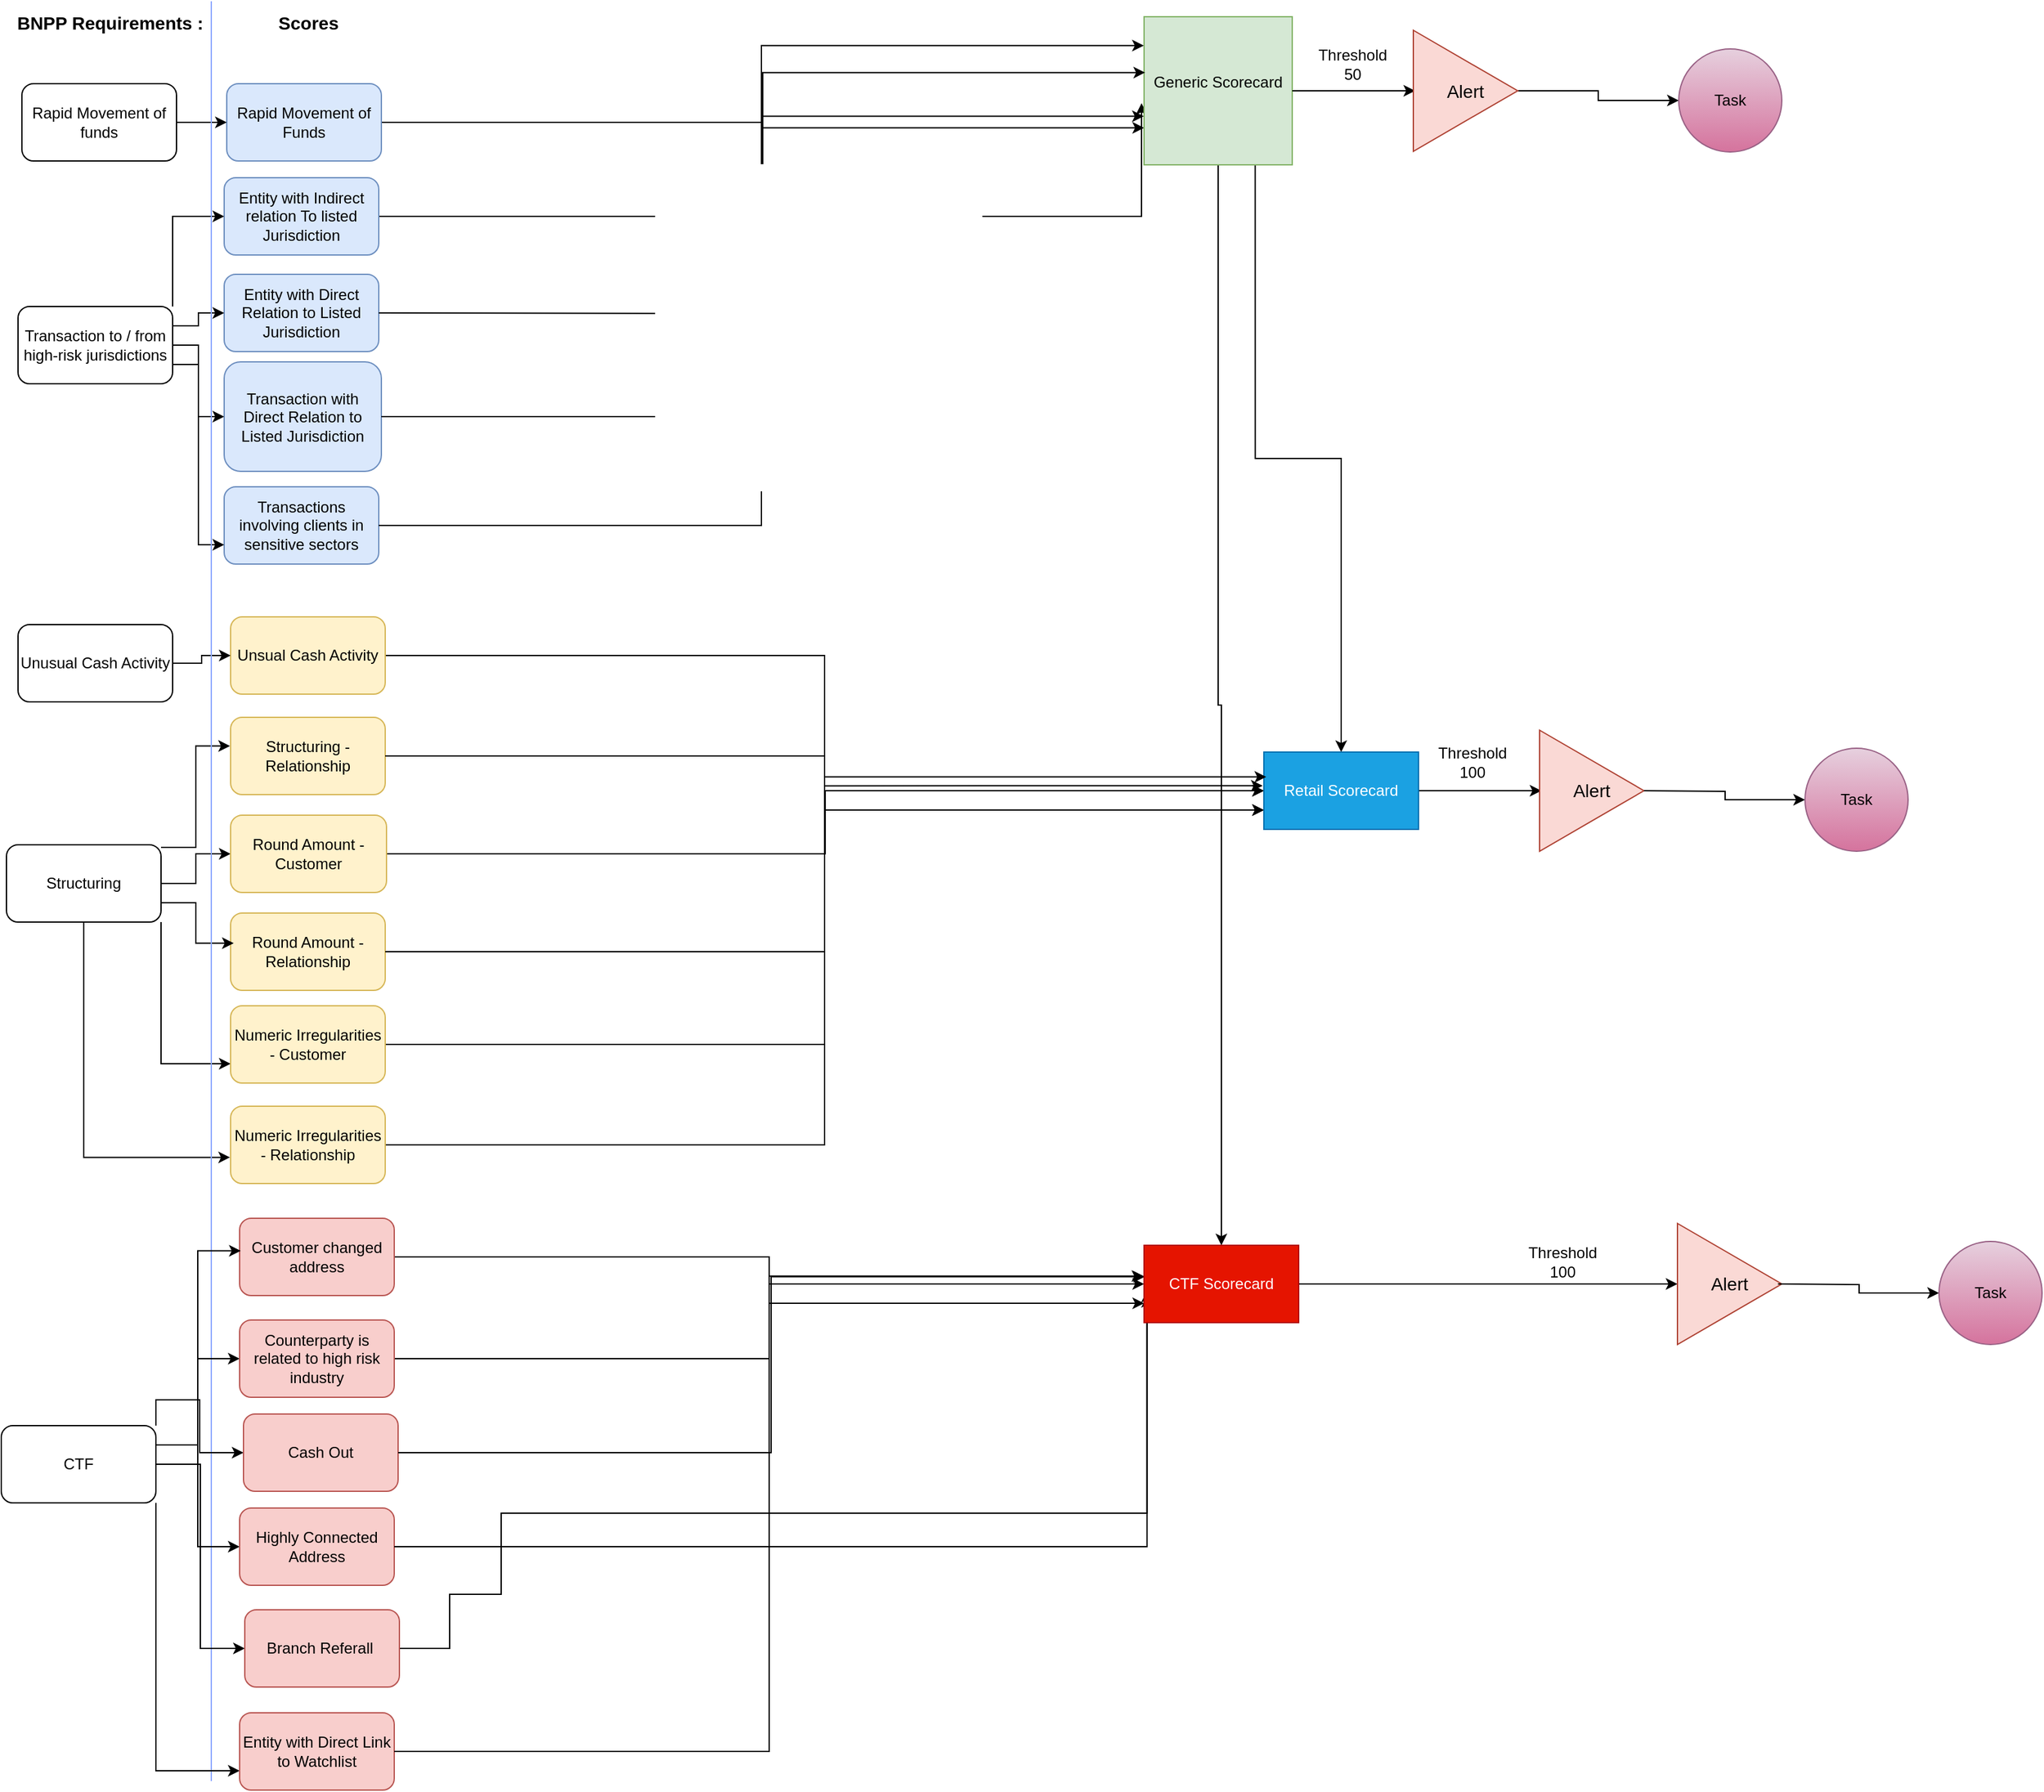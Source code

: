<mxfile version="22.1.19" type="github">
  <diagram name="Page-1" id="qW_F1XXq9CwrggD60HiP">
    <mxGraphModel dx="3267" dy="1292" grid="0" gridSize="10" guides="1" tooltips="1" connect="1" arrows="1" fold="1" page="1" pageScale="1" pageWidth="827" pageHeight="1169" math="0" shadow="0">
      <root>
        <mxCell id="0" />
        <mxCell id="1" parent="0" />
        <mxCell id="mWCD5HpuR10m7oxnyKSS-36" style="edgeStyle=orthogonalEdgeStyle;rounded=0;orthogonalLoop=1;jettySize=auto;html=1;exitX=1;exitY=0.5;exitDx=0;exitDy=0;" edge="1" parent="1" source="mWCD5HpuR10m7oxnyKSS-7" target="mWCD5HpuR10m7oxnyKSS-31">
          <mxGeometry relative="1" as="geometry" />
        </mxCell>
        <mxCell id="mWCD5HpuR10m7oxnyKSS-38" style="edgeStyle=orthogonalEdgeStyle;rounded=0;orthogonalLoop=1;jettySize=auto;html=1;exitX=1;exitY=1;exitDx=0;exitDy=0;entryX=0;entryY=0.75;entryDx=0;entryDy=0;" edge="1" parent="1" source="mWCD5HpuR10m7oxnyKSS-7" target="mWCD5HpuR10m7oxnyKSS-33">
          <mxGeometry relative="1" as="geometry" />
        </mxCell>
        <mxCell id="mWCD5HpuR10m7oxnyKSS-7" value="Structuring" style="rounded=1;whiteSpace=wrap;html=1;" vertex="1" parent="1">
          <mxGeometry x="-9" y="692" width="120" height="60" as="geometry" />
        </mxCell>
        <mxCell id="mWCD5HpuR10m7oxnyKSS-24" style="edgeStyle=orthogonalEdgeStyle;rounded=0;orthogonalLoop=1;jettySize=auto;html=1;exitX=1;exitY=0.5;exitDx=0;exitDy=0;entryX=0;entryY=0.75;entryDx=0;entryDy=0;" edge="1" parent="1" source="mWCD5HpuR10m7oxnyKSS-1" target="mWCD5HpuR10m7oxnyKSS-23">
          <mxGeometry relative="1" as="geometry" />
        </mxCell>
        <mxCell id="mWCD5HpuR10m7oxnyKSS-1" value="Rapid Movement of Funds" style="rounded=1;whiteSpace=wrap;html=1;fillColor=#dae8fc;strokeColor=#6c8ebf;" vertex="1" parent="1">
          <mxGeometry x="162" y="101" width="120" height="60" as="geometry" />
        </mxCell>
        <mxCell id="mWCD5HpuR10m7oxnyKSS-25" style="edgeStyle=orthogonalEdgeStyle;rounded=0;orthogonalLoop=1;jettySize=auto;html=1;exitX=1;exitY=0.5;exitDx=0;exitDy=0;entryX=-0.017;entryY=0.584;entryDx=0;entryDy=0;entryPerimeter=0;" edge="1" parent="1" source="mWCD5HpuR10m7oxnyKSS-2" target="mWCD5HpuR10m7oxnyKSS-23">
          <mxGeometry relative="1" as="geometry" />
        </mxCell>
        <mxCell id="mWCD5HpuR10m7oxnyKSS-2" value="Entity with Indirect relation To listed Jurisdiction" style="rounded=1;whiteSpace=wrap;html=1;fillColor=#dae8fc;strokeColor=#6c8ebf;" vertex="1" parent="1">
          <mxGeometry x="160" y="174" width="120" height="60" as="geometry" />
        </mxCell>
        <mxCell id="mWCD5HpuR10m7oxnyKSS-3" value="Entity with Direct Relation to Listed Jurisdiction" style="rounded=1;whiteSpace=wrap;html=1;fillColor=#dae8fc;strokeColor=#6c8ebf;" vertex="1" parent="1">
          <mxGeometry x="160" y="249" width="120" height="60" as="geometry" />
        </mxCell>
        <mxCell id="mWCD5HpuR10m7oxnyKSS-4" value="Transactions involving clients in sensitive sectors" style="rounded=1;whiteSpace=wrap;html=1;fillColor=#dae8fc;strokeColor=#6c8ebf;" vertex="1" parent="1">
          <mxGeometry x="160" y="414" width="120" height="60" as="geometry" />
        </mxCell>
        <mxCell id="mWCD5HpuR10m7oxnyKSS-5" value="Transaction with Direct Relation to Listed Jurisdiction" style="rounded=1;whiteSpace=wrap;html=1;fillColor=#dae8fc;strokeColor=#6c8ebf;" vertex="1" parent="1">
          <mxGeometry x="160" y="317" width="122" height="85" as="geometry" />
        </mxCell>
        <mxCell id="mWCD5HpuR10m7oxnyKSS-94" style="edgeStyle=orthogonalEdgeStyle;rounded=0;orthogonalLoop=1;jettySize=auto;html=1;exitX=0.75;exitY=1;exitDx=0;exitDy=0;" edge="1" parent="1" source="mWCD5HpuR10m7oxnyKSS-23" target="mWCD5HpuR10m7oxnyKSS-48">
          <mxGeometry relative="1" as="geometry" />
        </mxCell>
        <mxCell id="mWCD5HpuR10m7oxnyKSS-95" style="edgeStyle=orthogonalEdgeStyle;rounded=0;orthogonalLoop=1;jettySize=auto;html=1;exitX=0.5;exitY=1;exitDx=0;exitDy=0;" edge="1" parent="1" source="mWCD5HpuR10m7oxnyKSS-23" target="mWCD5HpuR10m7oxnyKSS-72">
          <mxGeometry relative="1" as="geometry" />
        </mxCell>
        <mxCell id="mWCD5HpuR10m7oxnyKSS-23" value="Generic Scorecard&lt;br&gt;&lt;br&gt;" style="whiteSpace=wrap;html=1;aspect=fixed;fillColor=#d5e8d4;strokeColor=#82b366;" vertex="1" parent="1">
          <mxGeometry x="874" y="49" width="115" height="115" as="geometry" />
        </mxCell>
        <mxCell id="mWCD5HpuR10m7oxnyKSS-26" style="edgeStyle=orthogonalEdgeStyle;rounded=0;orthogonalLoop=1;jettySize=auto;html=1;entryX=-0.002;entryY=0.672;entryDx=0;entryDy=0;entryPerimeter=0;" edge="1" parent="1" target="mWCD5HpuR10m7oxnyKSS-23">
          <mxGeometry relative="1" as="geometry">
            <mxPoint x="280" y="279" as="sourcePoint" />
          </mxGeometry>
        </mxCell>
        <mxCell id="mWCD5HpuR10m7oxnyKSS-27" style="edgeStyle=orthogonalEdgeStyle;rounded=0;orthogonalLoop=1;jettySize=auto;html=1;entryX=0.007;entryY=0.377;entryDx=0;entryDy=0;entryPerimeter=0;" edge="1" parent="1" source="mWCD5HpuR10m7oxnyKSS-5" target="mWCD5HpuR10m7oxnyKSS-23">
          <mxGeometry relative="1" as="geometry" />
        </mxCell>
        <mxCell id="mWCD5HpuR10m7oxnyKSS-28" style="edgeStyle=orthogonalEdgeStyle;rounded=0;orthogonalLoop=1;jettySize=auto;html=1;entryX=-0.002;entryY=0.195;entryDx=0;entryDy=0;entryPerimeter=0;" edge="1" parent="1" source="mWCD5HpuR10m7oxnyKSS-4" target="mWCD5HpuR10m7oxnyKSS-23">
          <mxGeometry relative="1" as="geometry" />
        </mxCell>
        <mxCell id="mWCD5HpuR10m7oxnyKSS-53" style="edgeStyle=orthogonalEdgeStyle;rounded=0;orthogonalLoop=1;jettySize=auto;html=1;exitX=1;exitY=0.5;exitDx=0;exitDy=0;entryX=0;entryY=0.75;entryDx=0;entryDy=0;" edge="1" parent="1" source="mWCD5HpuR10m7oxnyKSS-29" target="mWCD5HpuR10m7oxnyKSS-48">
          <mxGeometry relative="1" as="geometry" />
        </mxCell>
        <mxCell id="mWCD5HpuR10m7oxnyKSS-29" value="Unsual Cash Activity" style="rounded=1;whiteSpace=wrap;html=1;fillColor=#fff2cc;strokeColor=#d6b656;" vertex="1" parent="1">
          <mxGeometry x="165" y="515" width="120" height="60" as="geometry" />
        </mxCell>
        <mxCell id="mWCD5HpuR10m7oxnyKSS-30" value="Structuring - Relationship" style="rounded=1;whiteSpace=wrap;html=1;fillColor=#fff2cc;strokeColor=#d6b656;" vertex="1" parent="1">
          <mxGeometry x="165" y="593" width="120" height="60" as="geometry" />
        </mxCell>
        <mxCell id="mWCD5HpuR10m7oxnyKSS-49" style="edgeStyle=orthogonalEdgeStyle;rounded=0;orthogonalLoop=1;jettySize=auto;html=1;entryX=0;entryY=0.5;entryDx=0;entryDy=0;" edge="1" parent="1" source="mWCD5HpuR10m7oxnyKSS-31" target="mWCD5HpuR10m7oxnyKSS-48">
          <mxGeometry relative="1" as="geometry" />
        </mxCell>
        <mxCell id="mWCD5HpuR10m7oxnyKSS-31" value="Round Amount - Customer" style="rounded=1;whiteSpace=wrap;html=1;fillColor=#fff2cc;strokeColor=#d6b656;" vertex="1" parent="1">
          <mxGeometry x="165" y="669" width="121" height="60" as="geometry" />
        </mxCell>
        <mxCell id="mWCD5HpuR10m7oxnyKSS-32" value="Round Amount - Relationship" style="rounded=1;whiteSpace=wrap;html=1;fillColor=#fff2cc;strokeColor=#d6b656;" vertex="1" parent="1">
          <mxGeometry x="165" y="745" width="120" height="60" as="geometry" />
        </mxCell>
        <mxCell id="mWCD5HpuR10m7oxnyKSS-50" style="edgeStyle=orthogonalEdgeStyle;rounded=0;orthogonalLoop=1;jettySize=auto;html=1;entryX=0;entryY=0.5;entryDx=0;entryDy=0;" edge="1" parent="1" source="mWCD5HpuR10m7oxnyKSS-33" target="mWCD5HpuR10m7oxnyKSS-48">
          <mxGeometry relative="1" as="geometry" />
        </mxCell>
        <mxCell id="mWCD5HpuR10m7oxnyKSS-33" value="Numeric Irregularities - Customer" style="rounded=1;whiteSpace=wrap;html=1;fillColor=#fff2cc;strokeColor=#d6b656;" vertex="1" parent="1">
          <mxGeometry x="165" y="817" width="120" height="60" as="geometry" />
        </mxCell>
        <mxCell id="mWCD5HpuR10m7oxnyKSS-83" style="edgeStyle=orthogonalEdgeStyle;rounded=0;orthogonalLoop=1;jettySize=auto;html=1;entryX=0;entryY=0.75;entryDx=0;entryDy=0;" edge="1" parent="1" source="mWCD5HpuR10m7oxnyKSS-34" target="mWCD5HpuR10m7oxnyKSS-48">
          <mxGeometry relative="1" as="geometry" />
        </mxCell>
        <mxCell id="mWCD5HpuR10m7oxnyKSS-34" value="Numeric Irregularities - Relationship" style="rounded=1;whiteSpace=wrap;html=1;fillColor=#fff2cc;strokeColor=#d6b656;" vertex="1" parent="1">
          <mxGeometry x="165" y="895" width="120" height="60" as="geometry" />
        </mxCell>
        <mxCell id="mWCD5HpuR10m7oxnyKSS-35" style="edgeStyle=orthogonalEdgeStyle;rounded=0;orthogonalLoop=1;jettySize=auto;html=1;entryX=-0.004;entryY=0.371;entryDx=0;entryDy=0;entryPerimeter=0;" edge="1" parent="1" source="mWCD5HpuR10m7oxnyKSS-7" target="mWCD5HpuR10m7oxnyKSS-30">
          <mxGeometry relative="1" as="geometry">
            <Array as="points">
              <mxPoint x="138" y="694" />
              <mxPoint x="138" y="615" />
            </Array>
          </mxGeometry>
        </mxCell>
        <mxCell id="mWCD5HpuR10m7oxnyKSS-37" style="edgeStyle=orthogonalEdgeStyle;rounded=0;orthogonalLoop=1;jettySize=auto;html=1;exitX=1;exitY=0.75;exitDx=0;exitDy=0;entryX=0.02;entryY=0.39;entryDx=0;entryDy=0;entryPerimeter=0;" edge="1" parent="1" source="mWCD5HpuR10m7oxnyKSS-7" target="mWCD5HpuR10m7oxnyKSS-32">
          <mxGeometry relative="1" as="geometry" />
        </mxCell>
        <mxCell id="mWCD5HpuR10m7oxnyKSS-39" style="edgeStyle=orthogonalEdgeStyle;rounded=0;orthogonalLoop=1;jettySize=auto;html=1;exitX=0.5;exitY=1;exitDx=0;exitDy=0;entryX=-0.004;entryY=0.662;entryDx=0;entryDy=0;entryPerimeter=0;" edge="1" parent="1" source="mWCD5HpuR10m7oxnyKSS-7" target="mWCD5HpuR10m7oxnyKSS-34">
          <mxGeometry relative="1" as="geometry" />
        </mxCell>
        <mxCell id="mWCD5HpuR10m7oxnyKSS-41" style="edgeStyle=orthogonalEdgeStyle;rounded=0;orthogonalLoop=1;jettySize=auto;html=1;" edge="1" parent="1" source="mWCD5HpuR10m7oxnyKSS-40" target="mWCD5HpuR10m7oxnyKSS-29">
          <mxGeometry relative="1" as="geometry" />
        </mxCell>
        <mxCell id="mWCD5HpuR10m7oxnyKSS-40" value="Unusual Cash Activity" style="rounded=1;whiteSpace=wrap;html=1;" vertex="1" parent="1">
          <mxGeometry y="521" width="120" height="60" as="geometry" />
        </mxCell>
        <mxCell id="mWCD5HpuR10m7oxnyKSS-114" style="edgeStyle=orthogonalEdgeStyle;rounded=0;orthogonalLoop=1;jettySize=auto;html=1;exitX=1;exitY=0.5;exitDx=0;exitDy=0;entryX=0;entryY=0.5;entryDx=0;entryDy=0;" edge="1" parent="1" source="mWCD5HpuR10m7oxnyKSS-42" target="mWCD5HpuR10m7oxnyKSS-1">
          <mxGeometry relative="1" as="geometry" />
        </mxCell>
        <mxCell id="mWCD5HpuR10m7oxnyKSS-42" value="Rapid Movement of funds" style="rounded=1;whiteSpace=wrap;html=1;" vertex="1" parent="1">
          <mxGeometry x="3" y="101" width="120" height="60" as="geometry" />
        </mxCell>
        <mxCell id="mWCD5HpuR10m7oxnyKSS-44" style="edgeStyle=orthogonalEdgeStyle;rounded=0;orthogonalLoop=1;jettySize=auto;html=1;entryX=0;entryY=0.5;entryDx=0;entryDy=0;exitX=1;exitY=0;exitDx=0;exitDy=0;" edge="1" parent="1" source="mWCD5HpuR10m7oxnyKSS-43" target="mWCD5HpuR10m7oxnyKSS-2">
          <mxGeometry relative="1" as="geometry" />
        </mxCell>
        <mxCell id="mWCD5HpuR10m7oxnyKSS-45" style="edgeStyle=orthogonalEdgeStyle;rounded=0;orthogonalLoop=1;jettySize=auto;html=1;exitX=1;exitY=0.25;exitDx=0;exitDy=0;" edge="1" parent="1" source="mWCD5HpuR10m7oxnyKSS-43" target="mWCD5HpuR10m7oxnyKSS-3">
          <mxGeometry relative="1" as="geometry" />
        </mxCell>
        <mxCell id="mWCD5HpuR10m7oxnyKSS-46" style="edgeStyle=orthogonalEdgeStyle;rounded=0;orthogonalLoop=1;jettySize=auto;html=1;" edge="1" parent="1" source="mWCD5HpuR10m7oxnyKSS-43" target="mWCD5HpuR10m7oxnyKSS-5">
          <mxGeometry relative="1" as="geometry" />
        </mxCell>
        <mxCell id="mWCD5HpuR10m7oxnyKSS-47" style="edgeStyle=orthogonalEdgeStyle;rounded=0;orthogonalLoop=1;jettySize=auto;html=1;exitX=1;exitY=0.75;exitDx=0;exitDy=0;entryX=0;entryY=0.75;entryDx=0;entryDy=0;" edge="1" parent="1" source="mWCD5HpuR10m7oxnyKSS-43" target="mWCD5HpuR10m7oxnyKSS-4">
          <mxGeometry relative="1" as="geometry" />
        </mxCell>
        <mxCell id="mWCD5HpuR10m7oxnyKSS-43" value="Transaction to / from high-risk jurisdictions" style="rounded=1;whiteSpace=wrap;html=1;" vertex="1" parent="1">
          <mxGeometry y="274" width="120" height="60" as="geometry" />
        </mxCell>
        <mxCell id="mWCD5HpuR10m7oxnyKSS-96" style="edgeStyle=orthogonalEdgeStyle;rounded=0;orthogonalLoop=1;jettySize=auto;html=1;" edge="1" parent="1" source="mWCD5HpuR10m7oxnyKSS-48">
          <mxGeometry relative="1" as="geometry">
            <mxPoint x="1182.412" y="650" as="targetPoint" />
          </mxGeometry>
        </mxCell>
        <mxCell id="mWCD5HpuR10m7oxnyKSS-48" value="Retail Scorecard" style="rounded=0;whiteSpace=wrap;html=1;fillColor=#1ba1e2;strokeColor=#006EAF;fontColor=#ffffff;" vertex="1" parent="1">
          <mxGeometry x="967" y="620" width="120" height="60" as="geometry" />
        </mxCell>
        <mxCell id="mWCD5HpuR10m7oxnyKSS-51" style="edgeStyle=orthogonalEdgeStyle;rounded=0;orthogonalLoop=1;jettySize=auto;html=1;entryX=-0.008;entryY=0.436;entryDx=0;entryDy=0;entryPerimeter=0;" edge="1" parent="1" source="mWCD5HpuR10m7oxnyKSS-32" target="mWCD5HpuR10m7oxnyKSS-48">
          <mxGeometry relative="1" as="geometry" />
        </mxCell>
        <mxCell id="mWCD5HpuR10m7oxnyKSS-52" style="edgeStyle=orthogonalEdgeStyle;rounded=0;orthogonalLoop=1;jettySize=auto;html=1;exitX=1;exitY=0.5;exitDx=0;exitDy=0;entryX=0.015;entryY=0.321;entryDx=0;entryDy=0;entryPerimeter=0;" edge="1" parent="1" source="mWCD5HpuR10m7oxnyKSS-30" target="mWCD5HpuR10m7oxnyKSS-48">
          <mxGeometry relative="1" as="geometry" />
        </mxCell>
        <mxCell id="mWCD5HpuR10m7oxnyKSS-55" value="&lt;font style=&quot;font-size: 14px;&quot;&gt;&lt;b&gt;BNPP Requirements :&amp;nbsp;&lt;/b&gt;&lt;/font&gt;" style="text;html=1;align=center;verticalAlign=middle;resizable=0;points=[];autosize=1;strokeColor=none;fillColor=none;" vertex="1" parent="1">
          <mxGeometry x="-10" y="39" width="166" height="29" as="geometry" />
        </mxCell>
        <mxCell id="mWCD5HpuR10m7oxnyKSS-56" value="" style="endArrow=none;html=1;rounded=0;strokeColor=#8CA7FF;" edge="1" parent="1">
          <mxGeometry width="50" height="50" relative="1" as="geometry">
            <mxPoint x="150" y="1419" as="sourcePoint" />
            <mxPoint x="150" y="37" as="targetPoint" />
          </mxGeometry>
        </mxCell>
        <mxCell id="mWCD5HpuR10m7oxnyKSS-66" style="edgeStyle=orthogonalEdgeStyle;rounded=0;orthogonalLoop=1;jettySize=auto;html=1;exitX=1;exitY=0.25;exitDx=0;exitDy=0;entryX=0;entryY=0.5;entryDx=0;entryDy=0;" edge="1" parent="1" source="mWCD5HpuR10m7oxnyKSS-57" target="mWCD5HpuR10m7oxnyKSS-59">
          <mxGeometry relative="1" as="geometry" />
        </mxCell>
        <mxCell id="mWCD5HpuR10m7oxnyKSS-67" style="edgeStyle=orthogonalEdgeStyle;rounded=0;orthogonalLoop=1;jettySize=auto;html=1;entryX=0;entryY=0.5;entryDx=0;entryDy=0;" edge="1" parent="1" source="mWCD5HpuR10m7oxnyKSS-57" target="mWCD5HpuR10m7oxnyKSS-62">
          <mxGeometry relative="1" as="geometry" />
        </mxCell>
        <mxCell id="mWCD5HpuR10m7oxnyKSS-69" style="edgeStyle=orthogonalEdgeStyle;rounded=0;orthogonalLoop=1;jettySize=auto;html=1;exitX=1;exitY=0;exitDx=0;exitDy=0;entryX=0;entryY=0.5;entryDx=0;entryDy=0;" edge="1" parent="1" source="mWCD5HpuR10m7oxnyKSS-57" target="mWCD5HpuR10m7oxnyKSS-60">
          <mxGeometry relative="1" as="geometry" />
        </mxCell>
        <mxCell id="mWCD5HpuR10m7oxnyKSS-70" style="edgeStyle=orthogonalEdgeStyle;rounded=0;orthogonalLoop=1;jettySize=auto;html=1;exitX=1;exitY=1;exitDx=0;exitDy=0;entryX=0;entryY=0.75;entryDx=0;entryDy=0;" edge="1" parent="1" source="mWCD5HpuR10m7oxnyKSS-57" target="mWCD5HpuR10m7oxnyKSS-63">
          <mxGeometry relative="1" as="geometry" />
        </mxCell>
        <mxCell id="mWCD5HpuR10m7oxnyKSS-115" style="edgeStyle=orthogonalEdgeStyle;rounded=0;orthogonalLoop=1;jettySize=auto;html=1;entryX=0;entryY=0.5;entryDx=0;entryDy=0;" edge="1" parent="1" source="mWCD5HpuR10m7oxnyKSS-57" target="mWCD5HpuR10m7oxnyKSS-61">
          <mxGeometry relative="1" as="geometry" />
        </mxCell>
        <mxCell id="mWCD5HpuR10m7oxnyKSS-57" value="CTF" style="rounded=1;whiteSpace=wrap;html=1;" vertex="1" parent="1">
          <mxGeometry x="-13" y="1143" width="120" height="60" as="geometry" />
        </mxCell>
        <mxCell id="mWCD5HpuR10m7oxnyKSS-73" style="edgeStyle=orthogonalEdgeStyle;rounded=0;orthogonalLoop=1;jettySize=auto;html=1;entryX=0;entryY=0.5;entryDx=0;entryDy=0;" edge="1" parent="1" source="mWCD5HpuR10m7oxnyKSS-58" target="mWCD5HpuR10m7oxnyKSS-72">
          <mxGeometry relative="1" as="geometry" />
        </mxCell>
        <mxCell id="mWCD5HpuR10m7oxnyKSS-58" value="Customer changed address" style="rounded=1;whiteSpace=wrap;html=1;fillColor=#f8cecc;strokeColor=#b85450;" vertex="1" parent="1">
          <mxGeometry x="172" y="982" width="120" height="60" as="geometry" />
        </mxCell>
        <mxCell id="mWCD5HpuR10m7oxnyKSS-74" style="edgeStyle=orthogonalEdgeStyle;rounded=0;orthogonalLoop=1;jettySize=auto;html=1;entryX=0;entryY=0.75;entryDx=0;entryDy=0;" edge="1" parent="1" source="mWCD5HpuR10m7oxnyKSS-59" target="mWCD5HpuR10m7oxnyKSS-72">
          <mxGeometry relative="1" as="geometry" />
        </mxCell>
        <mxCell id="mWCD5HpuR10m7oxnyKSS-59" value="Counterparty is related to high risk industry" style="rounded=1;whiteSpace=wrap;html=1;fillColor=#f8cecc;strokeColor=#b85450;" vertex="1" parent="1">
          <mxGeometry x="172" y="1061" width="120" height="60" as="geometry" />
        </mxCell>
        <mxCell id="mWCD5HpuR10m7oxnyKSS-60" value="Cash Out" style="rounded=1;whiteSpace=wrap;html=1;fillColor=#f8cecc;strokeColor=#b85450;" vertex="1" parent="1">
          <mxGeometry x="175" y="1134" width="120" height="60" as="geometry" />
        </mxCell>
        <mxCell id="mWCD5HpuR10m7oxnyKSS-61" value="Highly Connected Address" style="rounded=1;whiteSpace=wrap;html=1;fillColor=#f8cecc;strokeColor=#b85450;" vertex="1" parent="1">
          <mxGeometry x="172" y="1207" width="120" height="60" as="geometry" />
        </mxCell>
        <mxCell id="mWCD5HpuR10m7oxnyKSS-78" value="" style="edgeStyle=orthogonalEdgeStyle;rounded=0;orthogonalLoop=1;jettySize=auto;html=1;entryX=0.019;entryY=0.655;entryDx=0;entryDy=0;entryPerimeter=0;" edge="1" parent="1" source="mWCD5HpuR10m7oxnyKSS-62" target="mWCD5HpuR10m7oxnyKSS-72">
          <mxGeometry relative="1" as="geometry">
            <mxPoint x="375" y="1298.029" as="targetPoint" />
            <Array as="points">
              <mxPoint x="335" y="1316" />
              <mxPoint x="335" y="1274" />
              <mxPoint x="375" y="1274" />
              <mxPoint x="375" y="1211" />
            </Array>
          </mxGeometry>
        </mxCell>
        <mxCell id="mWCD5HpuR10m7oxnyKSS-62" value="Branch Referall&amp;nbsp;" style="rounded=1;whiteSpace=wrap;html=1;fillColor=#f8cecc;strokeColor=#b85450;" vertex="1" parent="1">
          <mxGeometry x="176" y="1286" width="120" height="60" as="geometry" />
        </mxCell>
        <mxCell id="mWCD5HpuR10m7oxnyKSS-63" value="Entity with Direct Link to Watchlist" style="rounded=1;whiteSpace=wrap;html=1;fillColor=#f8cecc;strokeColor=#b85450;" vertex="1" parent="1">
          <mxGeometry x="172" y="1366" width="120" height="60" as="geometry" />
        </mxCell>
        <mxCell id="mWCD5HpuR10m7oxnyKSS-65" style="edgeStyle=orthogonalEdgeStyle;rounded=0;orthogonalLoop=1;jettySize=auto;html=1;entryX=0.007;entryY=0.421;entryDx=0;entryDy=0;entryPerimeter=0;" edge="1" parent="1" source="mWCD5HpuR10m7oxnyKSS-57" target="mWCD5HpuR10m7oxnyKSS-58">
          <mxGeometry relative="1" as="geometry" />
        </mxCell>
        <mxCell id="mWCD5HpuR10m7oxnyKSS-75" style="edgeStyle=orthogonalEdgeStyle;rounded=0;orthogonalLoop=1;jettySize=auto;html=1;exitX=1;exitY=0.5;exitDx=0;exitDy=0;entryX=0.005;entryY=0.407;entryDx=0;entryDy=0;entryPerimeter=0;" edge="1" parent="1" source="mWCD5HpuR10m7oxnyKSS-60" target="mWCD5HpuR10m7oxnyKSS-72">
          <mxGeometry relative="1" as="geometry" />
        </mxCell>
        <mxCell id="mWCD5HpuR10m7oxnyKSS-76" style="edgeStyle=orthogonalEdgeStyle;rounded=0;orthogonalLoop=1;jettySize=auto;html=1;entryX=0.019;entryY=0.588;entryDx=0;entryDy=0;entryPerimeter=0;" edge="1" parent="1" source="mWCD5HpuR10m7oxnyKSS-61" target="mWCD5HpuR10m7oxnyKSS-72">
          <mxGeometry relative="1" as="geometry" />
        </mxCell>
        <mxCell id="mWCD5HpuR10m7oxnyKSS-79" style="edgeStyle=orthogonalEdgeStyle;rounded=0;orthogonalLoop=1;jettySize=auto;html=1;entryX=-0.005;entryY=0.398;entryDx=0;entryDy=0;entryPerimeter=0;" edge="1" parent="1" source="mWCD5HpuR10m7oxnyKSS-63" target="mWCD5HpuR10m7oxnyKSS-72">
          <mxGeometry relative="1" as="geometry" />
        </mxCell>
        <mxCell id="mWCD5HpuR10m7oxnyKSS-81" value="&lt;font style=&quot;font-size: 14px;&quot;&gt;&lt;b&gt;Scores&lt;/b&gt;&lt;/font&gt;" style="text;html=1;align=center;verticalAlign=middle;resizable=0;points=[];autosize=1;strokeColor=none;fillColor=none;" vertex="1" parent="1">
          <mxGeometry x="192.5" y="39" width="65" height="29" as="geometry" />
        </mxCell>
        <mxCell id="mWCD5HpuR10m7oxnyKSS-97" value="&lt;font style=&quot;font-size: 14px;&quot;&gt;Alert&lt;/font&gt;" style="triangle;whiteSpace=wrap;html=1;fillColor=#fad9d5;strokeColor=#ae4132;" vertex="1" parent="1">
          <mxGeometry x="1181" y="603" width="81" height="94" as="geometry" />
        </mxCell>
        <mxCell id="mWCD5HpuR10m7oxnyKSS-100" style="edgeStyle=orthogonalEdgeStyle;rounded=0;orthogonalLoop=1;jettySize=auto;html=1;entryX=0;entryY=0.5;entryDx=0;entryDy=0;" edge="1" parent="1" source="mWCD5HpuR10m7oxnyKSS-72" target="mWCD5HpuR10m7oxnyKSS-101">
          <mxGeometry relative="1" as="geometry">
            <mxPoint x="1167.412" y="1031" as="targetPoint" />
            <mxPoint x="1072" y="1031" as="sourcePoint" />
          </mxGeometry>
        </mxCell>
        <mxCell id="mWCD5HpuR10m7oxnyKSS-101" value="&lt;font style=&quot;font-size: 14px;&quot;&gt;Alert&lt;/font&gt;" style="triangle;whiteSpace=wrap;html=1;fillColor=#fad9d5;strokeColor=#ae4132;" vertex="1" parent="1">
          <mxGeometry x="1288" y="986" width="81" height="94" as="geometry" />
        </mxCell>
        <mxCell id="mWCD5HpuR10m7oxnyKSS-72" value="CTF Scorecard" style="rounded=0;whiteSpace=wrap;html=1;fillColor=#e51400;strokeColor=#B20000;fontColor=#ffffff;" vertex="1" parent="1">
          <mxGeometry x="874" y="1003" width="120" height="60" as="geometry" />
        </mxCell>
        <mxCell id="mWCD5HpuR10m7oxnyKSS-103" value="Threshold 100" style="text;html=1;strokeColor=none;fillColor=none;align=center;verticalAlign=middle;whiteSpace=wrap;rounded=0;" vertex="1" parent="1">
          <mxGeometry x="1169" y="1001" width="60" height="30" as="geometry" />
        </mxCell>
        <mxCell id="mWCD5HpuR10m7oxnyKSS-104" value="Threshold 100" style="text;html=1;strokeColor=none;fillColor=none;align=center;verticalAlign=middle;whiteSpace=wrap;rounded=0;" vertex="1" parent="1">
          <mxGeometry x="1099" y="613" width="60" height="30" as="geometry" />
        </mxCell>
        <mxCell id="mWCD5HpuR10m7oxnyKSS-105" style="edgeStyle=orthogonalEdgeStyle;rounded=0;orthogonalLoop=1;jettySize=auto;html=1;" edge="1" parent="1">
          <mxGeometry relative="1" as="geometry">
            <mxPoint x="1084.412" y="106.5" as="targetPoint" />
            <mxPoint x="989" y="106.5" as="sourcePoint" />
          </mxGeometry>
        </mxCell>
        <mxCell id="mWCD5HpuR10m7oxnyKSS-109" style="edgeStyle=orthogonalEdgeStyle;rounded=0;orthogonalLoop=1;jettySize=auto;html=1;exitX=1;exitY=0.5;exitDx=0;exitDy=0;entryX=0;entryY=0.5;entryDx=0;entryDy=0;" edge="1" parent="1" source="mWCD5HpuR10m7oxnyKSS-106" target="mWCD5HpuR10m7oxnyKSS-108">
          <mxGeometry relative="1" as="geometry" />
        </mxCell>
        <mxCell id="mWCD5HpuR10m7oxnyKSS-106" value="&lt;font style=&quot;font-size: 14px;&quot;&gt;Alert&lt;/font&gt;" style="triangle;whiteSpace=wrap;html=1;fillColor=#fad9d5;strokeColor=#ae4132;" vertex="1" parent="1">
          <mxGeometry x="1083" y="59.5" width="81" height="94" as="geometry" />
        </mxCell>
        <mxCell id="mWCD5HpuR10m7oxnyKSS-107" value="Threshold 50" style="text;html=1;strokeColor=none;fillColor=none;align=center;verticalAlign=middle;whiteSpace=wrap;rounded=0;" vertex="1" parent="1">
          <mxGeometry x="1006" y="71" width="60" height="30" as="geometry" />
        </mxCell>
        <mxCell id="mWCD5HpuR10m7oxnyKSS-108" value="Task" style="ellipse;whiteSpace=wrap;html=1;aspect=fixed;fillColor=#e6d0de;gradientColor=#d5739d;strokeColor=#996185;" vertex="1" parent="1">
          <mxGeometry x="1289" y="74" width="80" height="80" as="geometry" />
        </mxCell>
        <mxCell id="mWCD5HpuR10m7oxnyKSS-110" style="edgeStyle=orthogonalEdgeStyle;rounded=0;orthogonalLoop=1;jettySize=auto;html=1;exitX=1;exitY=0.5;exitDx=0;exitDy=0;entryX=0;entryY=0.5;entryDx=0;entryDy=0;" edge="1" parent="1" target="mWCD5HpuR10m7oxnyKSS-111">
          <mxGeometry relative="1" as="geometry">
            <mxPoint x="1262" y="650" as="sourcePoint" />
          </mxGeometry>
        </mxCell>
        <mxCell id="mWCD5HpuR10m7oxnyKSS-111" value="Task" style="ellipse;whiteSpace=wrap;html=1;aspect=fixed;fillColor=#e6d0de;gradientColor=#d5739d;strokeColor=#996185;" vertex="1" parent="1">
          <mxGeometry x="1387" y="617" width="80" height="80" as="geometry" />
        </mxCell>
        <mxCell id="mWCD5HpuR10m7oxnyKSS-112" style="edgeStyle=orthogonalEdgeStyle;rounded=0;orthogonalLoop=1;jettySize=auto;html=1;exitX=1;exitY=0.5;exitDx=0;exitDy=0;entryX=0;entryY=0.5;entryDx=0;entryDy=0;" edge="1" parent="1" target="mWCD5HpuR10m7oxnyKSS-113">
          <mxGeometry relative="1" as="geometry">
            <mxPoint x="1366" y="1033" as="sourcePoint" />
          </mxGeometry>
        </mxCell>
        <mxCell id="mWCD5HpuR10m7oxnyKSS-113" value="Task" style="ellipse;whiteSpace=wrap;html=1;aspect=fixed;fillColor=#e6d0de;gradientColor=#d5739d;strokeColor=#996185;" vertex="1" parent="1">
          <mxGeometry x="1491" y="1000" width="80" height="80" as="geometry" />
        </mxCell>
      </root>
    </mxGraphModel>
  </diagram>
</mxfile>
